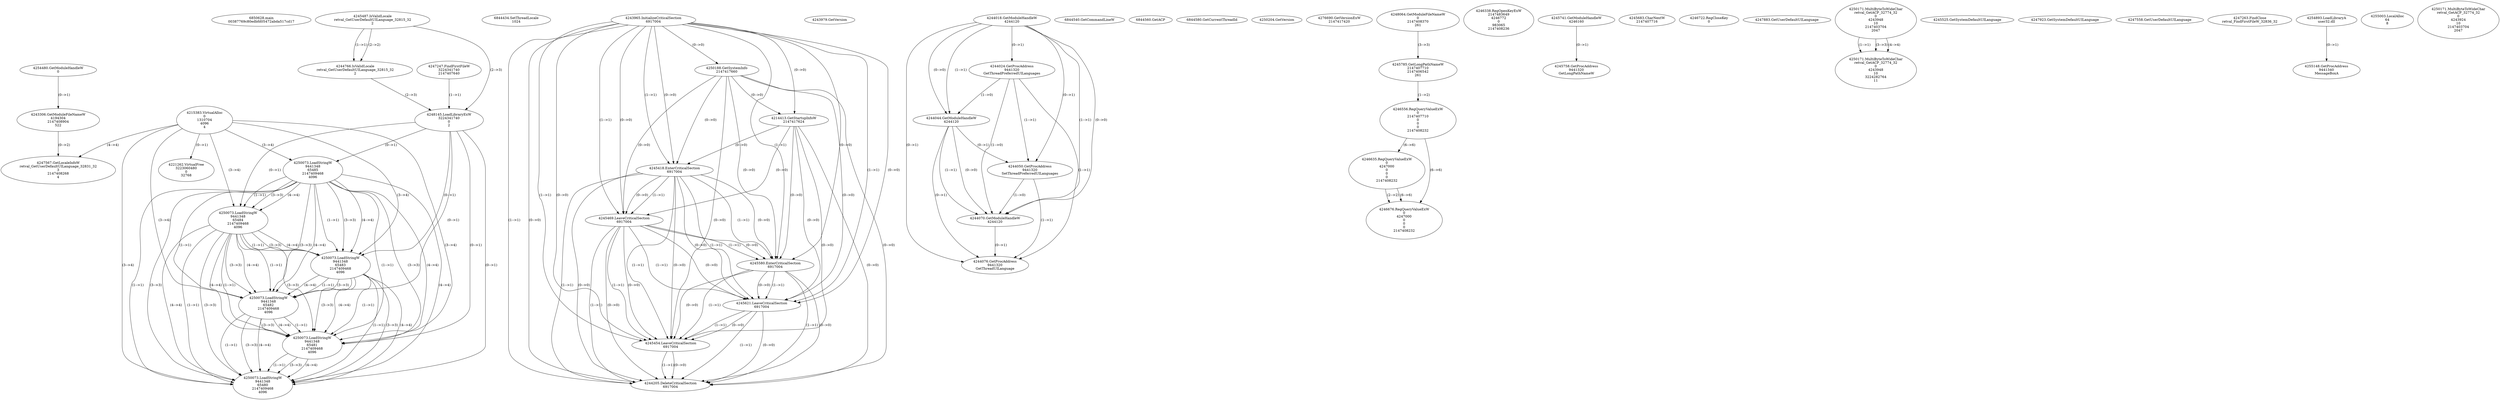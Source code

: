 // Global SCDG with merge call
digraph {
	0 [label="6850628.main
00387769c80edbfd05472abda517cd17"]
	1 [label="4254480.GetModuleHandleW
0"]
	2 [label="6844434.SetThreadLocale
1024"]
	3 [label="4243965.InitializeCriticalSection
6917004"]
	4 [label="4243979.GetVersion
"]
	5 [label="4244018.GetModuleHandleW
4244120"]
	6 [label="4244024.GetProcAddress
9441320
GetThreadPreferredUILanguages"]
	5 -> 6 [label="(0-->1)"]
	7 [label="4244044.GetModuleHandleW
4244120"]
	5 -> 7 [label="(1-->1)"]
	5 -> 7 [label="(0-->0)"]
	6 -> 7 [label="(1-->0)"]
	8 [label="4244050.GetProcAddress
9441320
SetThreadPreferredUILanguages"]
	5 -> 8 [label="(0-->1)"]
	6 -> 8 [label="(1-->1)"]
	7 -> 8 [label="(0-->1)"]
	9 [label="4244070.GetModuleHandleW
4244120"]
	5 -> 9 [label="(1-->1)"]
	7 -> 9 [label="(1-->1)"]
	5 -> 9 [label="(0-->0)"]
	6 -> 9 [label="(1-->0)"]
	7 -> 9 [label="(0-->0)"]
	8 -> 9 [label="(1-->0)"]
	10 [label="4244076.GetProcAddress
9441320
GetThreadUILanguage"]
	5 -> 10 [label="(0-->1)"]
	6 -> 10 [label="(1-->1)"]
	7 -> 10 [label="(0-->1)"]
	8 -> 10 [label="(1-->1)"]
	9 -> 10 [label="(0-->1)"]
	11 [label="4250188.GetSystemInfo
2147417660"]
	3 -> 11 [label="(0-->0)"]
	12 [label="6844540.GetCommandLineW
"]
	13 [label="4214413.GetStartupInfoW
2147417624"]
	3 -> 13 [label="(0-->0)"]
	11 -> 13 [label="(0-->0)"]
	14 [label="6844560.GetACP
"]
	15 [label="6844580.GetCurrentThreadId
"]
	16 [label="4250204.GetVersion
"]
	17 [label="4276690.GetVersionExW
2147417420"]
	18 [label="4243306.GetModuleFileNameW
4194304
2147408904
522"]
	1 -> 18 [label="(0-->1)"]
	19 [label="4248064.GetModuleFileNameW
0
2147408370
261"]
	20 [label="4215383.VirtualAlloc
0
1310704
4096
4"]
	21 [label="4246338.RegOpenKeyExW
2147483649
4246772
0
983065
2147408236"]
	22 [label="4245741.GetModuleHandleW
4246160"]
	23 [label="4245758.GetProcAddress
9441320
GetLongPathNameW"]
	22 -> 23 [label="(0-->1)"]
	24 [label="4245785.GetLongPathNameW
2147407710
2147406542
261"]
	19 -> 24 [label="(3-->3)"]
	25 [label="4245683.CharNextW
2147407716"]
	26 [label="4246556.RegQueryValueExW
0
2147407710
0
0
0
2147408232"]
	24 -> 26 [label="(1-->2)"]
	27 [label="4246635.RegQueryValueExW
0
4247000
0
0
0
2147408232"]
	26 -> 27 [label="(6-->6)"]
	28 [label="4246676.RegQueryValueExW
0
4247000
0
0
0
2147408232"]
	27 -> 28 [label="(2-->2)"]
	26 -> 28 [label="(6-->6)"]
	27 -> 28 [label="(6-->6)"]
	29 [label="4246722.RegCloseKey
0"]
	30 [label="4247883.GetUserDefaultUILanguage
"]
	31 [label="4245418.EnterCriticalSection
6917004"]
	3 -> 31 [label="(1-->1)"]
	3 -> 31 [label="(0-->0)"]
	11 -> 31 [label="(0-->0)"]
	13 -> 31 [label="(0-->0)"]
	32 [label="4245469.LeaveCriticalSection
6917004"]
	3 -> 32 [label="(1-->1)"]
	31 -> 32 [label="(1-->1)"]
	3 -> 32 [label="(0-->0)"]
	11 -> 32 [label="(0-->0)"]
	13 -> 32 [label="(0-->0)"]
	31 -> 32 [label="(0-->0)"]
	33 [label="4245487.IsValidLocale
retval_GetUserDefaultUILanguage_32815_32
2"]
	34 [label="4250171.MultiByteToWideChar
retval_GetACP_32774_32
0
4243948
10
2147403704
2047"]
	35 [label="4250171.MultiByteToWideChar
retval_GetACP_32774_32
0
4243948
10
3224282764
11"]
	34 -> 35 [label="(1-->1)"]
	34 -> 35 [label="(3-->3)"]
	34 -> 35 [label="(4-->4)"]
	36 [label="4244766.IsValidLocale
retval_GetUserDefaultUILanguage_32815_32
2"]
	33 -> 36 [label="(1-->1)"]
	33 -> 36 [label="(2-->2)"]
	37 [label="4245525.GetSystemDefaultUILanguage
"]
	38 [label="4245580.EnterCriticalSection
6917004"]
	3 -> 38 [label="(1-->1)"]
	31 -> 38 [label="(1-->1)"]
	32 -> 38 [label="(1-->1)"]
	3 -> 38 [label="(0-->0)"]
	11 -> 38 [label="(0-->0)"]
	13 -> 38 [label="(0-->0)"]
	31 -> 38 [label="(0-->0)"]
	32 -> 38 [label="(0-->0)"]
	39 [label="4245621.LeaveCriticalSection
6917004"]
	3 -> 39 [label="(1-->1)"]
	31 -> 39 [label="(1-->1)"]
	32 -> 39 [label="(1-->1)"]
	38 -> 39 [label="(1-->1)"]
	3 -> 39 [label="(0-->0)"]
	11 -> 39 [label="(0-->0)"]
	13 -> 39 [label="(0-->0)"]
	31 -> 39 [label="(0-->0)"]
	32 -> 39 [label="(0-->0)"]
	38 -> 39 [label="(0-->0)"]
	40 [label="4247923.GetSystemDefaultUILanguage
"]
	41 [label="4245454.LeaveCriticalSection
6917004"]
	3 -> 41 [label="(1-->1)"]
	31 -> 41 [label="(1-->1)"]
	32 -> 41 [label="(1-->1)"]
	38 -> 41 [label="(1-->1)"]
	39 -> 41 [label="(1-->1)"]
	3 -> 41 [label="(0-->0)"]
	11 -> 41 [label="(0-->0)"]
	13 -> 41 [label="(0-->0)"]
	31 -> 41 [label="(0-->0)"]
	32 -> 41 [label="(0-->0)"]
	38 -> 41 [label="(0-->0)"]
	39 -> 41 [label="(0-->0)"]
	42 [label="4247558.GetUserDefaultUILanguage
"]
	43 [label="4247567.GetLocaleInfoW
retval_GetUserDefaultUILanguage_32831_32
3
2147408268
4"]
	18 -> 43 [label="(0-->2)"]
	20 -> 43 [label="(4-->4)"]
	44 [label="4247247.FindFirstFileW
3224341740
2147407640"]
	45 [label="4247263.FindClose
retval_FindFirstFileW_32836_32"]
	46 [label="4248145.LoadLibraryExW
3224341740
0
2"]
	44 -> 46 [label="(1-->1)"]
	33 -> 46 [label="(2-->3)"]
	36 -> 46 [label="(2-->3)"]
	47 [label="4250073.LoadStringW
9441348
65485
2147409468
4096"]
	46 -> 47 [label="(0-->1)"]
	20 -> 47 [label="(3-->4)"]
	48 [label="4250073.LoadStringW
9441348
65484
2147409468
4096"]
	46 -> 48 [label="(0-->1)"]
	47 -> 48 [label="(1-->1)"]
	47 -> 48 [label="(3-->3)"]
	20 -> 48 [label="(3-->4)"]
	47 -> 48 [label="(4-->4)"]
	49 [label="4250073.LoadStringW
9441348
65483
2147409468
4096"]
	46 -> 49 [label="(0-->1)"]
	47 -> 49 [label="(1-->1)"]
	48 -> 49 [label="(1-->1)"]
	47 -> 49 [label="(3-->3)"]
	48 -> 49 [label="(3-->3)"]
	20 -> 49 [label="(3-->4)"]
	47 -> 49 [label="(4-->4)"]
	48 -> 49 [label="(4-->4)"]
	50 [label="4250073.LoadStringW
9441348
65482
2147409468
4096"]
	46 -> 50 [label="(0-->1)"]
	47 -> 50 [label="(1-->1)"]
	48 -> 50 [label="(1-->1)"]
	49 -> 50 [label="(1-->1)"]
	47 -> 50 [label="(3-->3)"]
	48 -> 50 [label="(3-->3)"]
	49 -> 50 [label="(3-->3)"]
	20 -> 50 [label="(3-->4)"]
	47 -> 50 [label="(4-->4)"]
	48 -> 50 [label="(4-->4)"]
	49 -> 50 [label="(4-->4)"]
	51 [label="4250073.LoadStringW
9441348
65481
2147409468
4096"]
	46 -> 51 [label="(0-->1)"]
	47 -> 51 [label="(1-->1)"]
	48 -> 51 [label="(1-->1)"]
	49 -> 51 [label="(1-->1)"]
	50 -> 51 [label="(1-->1)"]
	47 -> 51 [label="(3-->3)"]
	48 -> 51 [label="(3-->3)"]
	49 -> 51 [label="(3-->3)"]
	50 -> 51 [label="(3-->3)"]
	20 -> 51 [label="(3-->4)"]
	47 -> 51 [label="(4-->4)"]
	48 -> 51 [label="(4-->4)"]
	49 -> 51 [label="(4-->4)"]
	50 -> 51 [label="(4-->4)"]
	52 [label="4254893.LoadLibraryA
user32.dll"]
	53 [label="4255003.LocalAlloc
64
8"]
	54 [label="4255148.GetProcAddress
9441340
MessageBoxA"]
	52 -> 54 [label="(0-->1)"]
	55 [label="4244205.DeleteCriticalSection
6917004"]
	3 -> 55 [label="(1-->1)"]
	31 -> 55 [label="(1-->1)"]
	32 -> 55 [label="(1-->1)"]
	38 -> 55 [label="(1-->1)"]
	39 -> 55 [label="(1-->1)"]
	41 -> 55 [label="(1-->1)"]
	3 -> 55 [label="(0-->0)"]
	11 -> 55 [label="(0-->0)"]
	13 -> 55 [label="(0-->0)"]
	31 -> 55 [label="(0-->0)"]
	32 -> 55 [label="(0-->0)"]
	38 -> 55 [label="(0-->0)"]
	39 -> 55 [label="(0-->0)"]
	41 -> 55 [label="(0-->0)"]
	56 [label="4221262.VirtualFree
3223060480
0
32768"]
	20 -> 56 [label="(0-->1)"]
	57 [label="4250073.LoadStringW
9441348
65480
2147409468
4096"]
	46 -> 57 [label="(0-->1)"]
	47 -> 57 [label="(1-->1)"]
	48 -> 57 [label="(1-->1)"]
	49 -> 57 [label="(1-->1)"]
	50 -> 57 [label="(1-->1)"]
	51 -> 57 [label="(1-->1)"]
	47 -> 57 [label="(3-->3)"]
	48 -> 57 [label="(3-->3)"]
	49 -> 57 [label="(3-->3)"]
	50 -> 57 [label="(3-->3)"]
	51 -> 57 [label="(3-->3)"]
	20 -> 57 [label="(3-->4)"]
	47 -> 57 [label="(4-->4)"]
	48 -> 57 [label="(4-->4)"]
	49 -> 57 [label="(4-->4)"]
	50 -> 57 [label="(4-->4)"]
	51 -> 57 [label="(4-->4)"]
	58 [label="4250171.MultiByteToWideChar
retval_GetACP_32774_32
0
4243924
10
2147403704
2047"]
}
